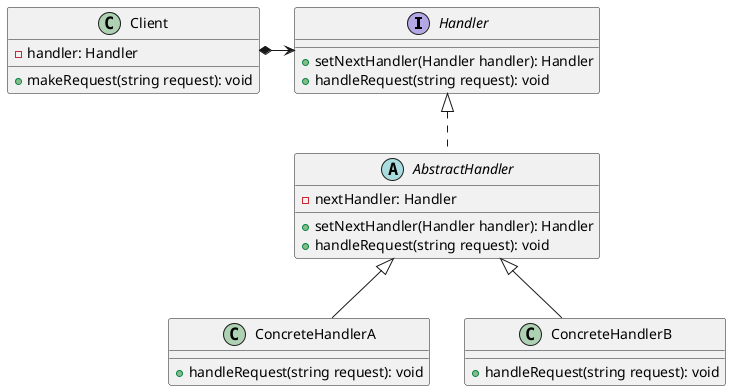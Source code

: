 @startuml chainOfResponsibility

interface Handler {
  + setNextHandler(Handler handler): Handler
  + handleRequest(string request): void
}

abstract class AbstractHandler {
  - nextHandler: Handler
  + setNextHandler(Handler handler): Handler
  + handleRequest(string request): void
}

class ConcreteHandlerA {
  + handleRequest(string request): void
}

class ConcreteHandlerB {
  + handleRequest(string request): void
}

class Client {
  - handler: Handler
  + makeRequest(string request): void
}

Handler <|.. AbstractHandler
AbstractHandler <|-- ConcreteHandlerA
AbstractHandler <|-- ConcreteHandlerB
Client *-right-> Handler

@enduml